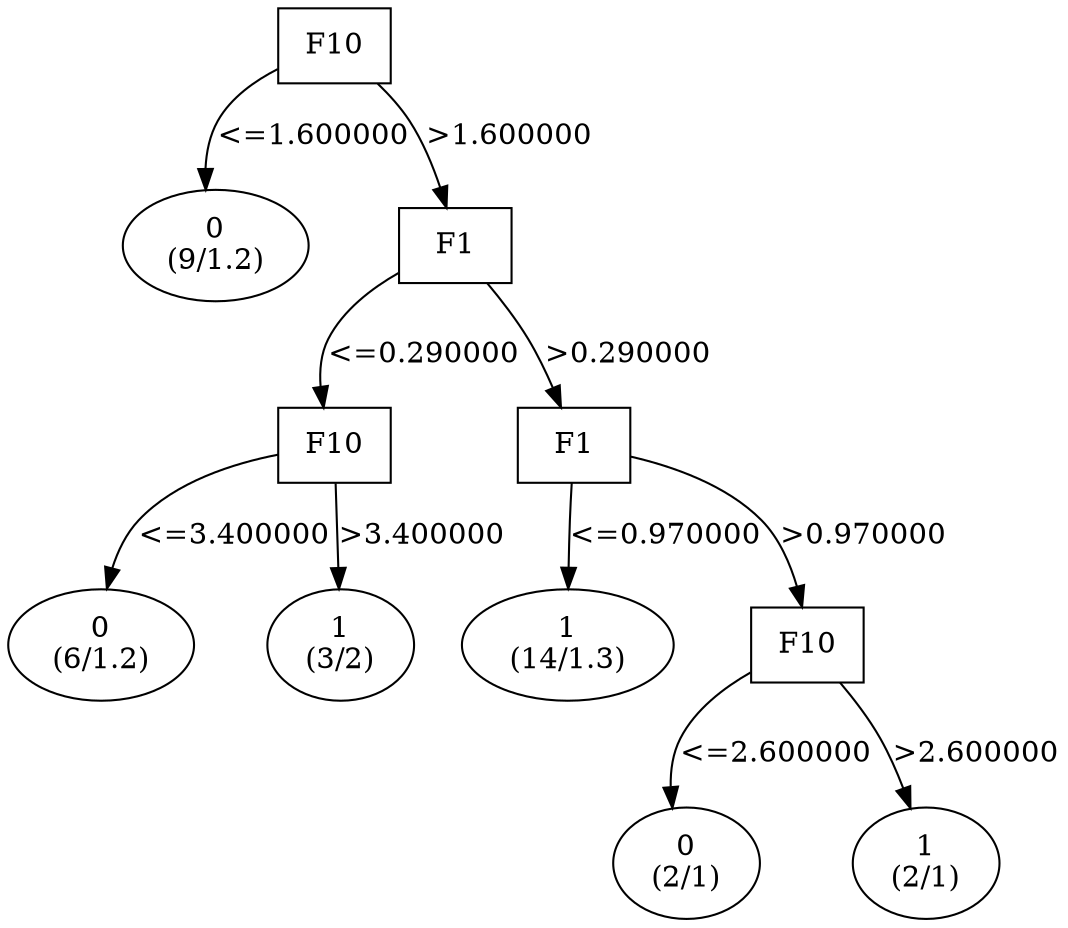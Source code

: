digraph YaDT {
n0 [ shape=box, label="F10\n"]
n0 -> n1 [label="<=1.600000"]
n1 [ shape=ellipse, label="0\n(9/1.2)"]
n0 -> n2 [label=">1.600000"]
n2 [ shape=box, label="F1\n"]
n2 -> n3 [label="<=0.290000"]
n3 [ shape=box, label="F10\n"]
n3 -> n4 [label="<=3.400000"]
n4 [ shape=ellipse, label="0\n(6/1.2)"]
n3 -> n5 [label=">3.400000"]
n5 [ shape=ellipse, label="1\n(3/2)"]
n2 -> n7 [label=">0.290000"]
n7 [ shape=box, label="F1\n"]
n7 -> n8 [label="<=0.970000"]
n8 [ shape=ellipse, label="1\n(14/1.3)"]
n7 -> n9 [label=">0.970000"]
n9 [ shape=box, label="F10\n"]
n9 -> n10 [label="<=2.600000"]
n10 [ shape=ellipse, label="0\n(2/1)"]
n9 -> n11 [label=">2.600000"]
n11 [ shape=ellipse, label="1\n(2/1)"]
}
